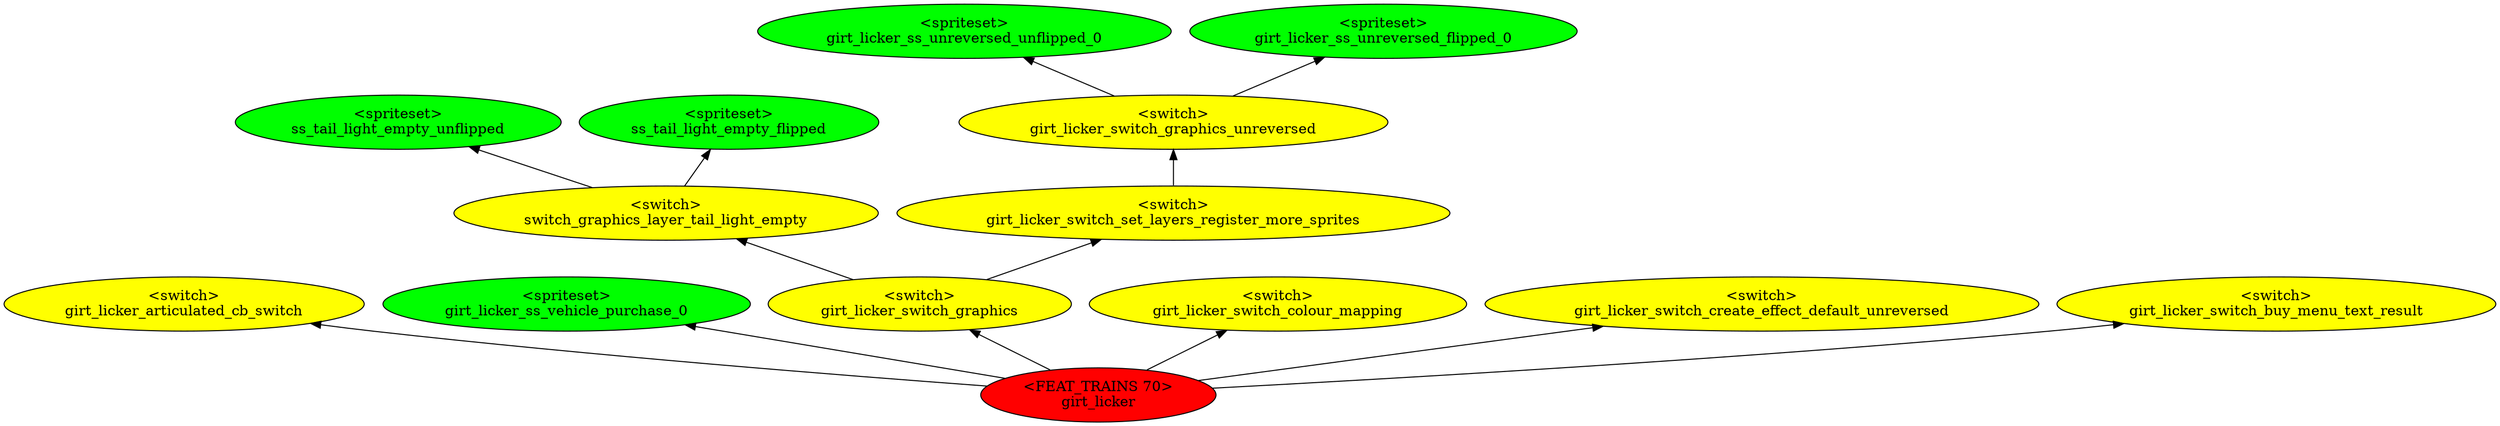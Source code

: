 digraph {
rankdir="BT"
ss_tail_light_empty_unflipped [fillcolor=green style="filled" label="<spriteset>\nss_tail_light_empty_unflipped"]
ss_tail_light_empty_flipped [fillcolor=green style="filled" label="<spriteset>\nss_tail_light_empty_flipped"]
switch_graphics_layer_tail_light_empty [fillcolor=yellow style="filled" label="<switch>\nswitch_graphics_layer_tail_light_empty"]
girt_licker_articulated_cb_switch [fillcolor=yellow style="filled" label="<switch>\ngirt_licker_articulated_cb_switch"]
girt_licker_ss_unreversed_unflipped_0 [fillcolor=green style="filled" label="<spriteset>\ngirt_licker_ss_unreversed_unflipped_0"]
girt_licker_ss_unreversed_flipped_0 [fillcolor=green style="filled" label="<spriteset>\ngirt_licker_ss_unreversed_flipped_0"]
girt_licker_switch_graphics_unreversed [fillcolor=yellow style="filled" label="<switch>\ngirt_licker_switch_graphics_unreversed"]
girt_licker_ss_vehicle_purchase_0 [fillcolor=green style="filled" label="<spriteset>\ngirt_licker_ss_vehicle_purchase_0"]
girt_licker_switch_set_layers_register_more_sprites [fillcolor=yellow style="filled" label="<switch>\ngirt_licker_switch_set_layers_register_more_sprites"]
girt_licker_switch_graphics [fillcolor=yellow style="filled" label="<switch>\ngirt_licker_switch_graphics"]
girt_licker_switch_colour_mapping [fillcolor=yellow style="filled" label="<switch>\ngirt_licker_switch_colour_mapping"]
girt_licker_switch_create_effect_default_unreversed [fillcolor=yellow style="filled" label="<switch>\ngirt_licker_switch_create_effect_default_unreversed"]
girt_licker_switch_buy_menu_text_result [fillcolor=yellow style="filled" label="<switch>\ngirt_licker_switch_buy_menu_text_result"]
girt_licker [fillcolor=red style="filled" label="<FEAT_TRAINS 70>\ngirt_licker"]
girt_licker_switch_graphics->switch_graphics_layer_tail_light_empty
girt_licker_switch_graphics_unreversed->girt_licker_ss_unreversed_unflipped_0
girt_licker->girt_licker_switch_create_effect_default_unreversed
switch_graphics_layer_tail_light_empty->ss_tail_light_empty_flipped
girt_licker->girt_licker_ss_vehicle_purchase_0
girt_licker_switch_graphics->girt_licker_switch_set_layers_register_more_sprites
girt_licker_switch_graphics_unreversed->girt_licker_ss_unreversed_flipped_0
girt_licker->girt_licker_articulated_cb_switch
girt_licker->girt_licker_switch_buy_menu_text_result
switch_graphics_layer_tail_light_empty->ss_tail_light_empty_unflipped
girt_licker->girt_licker_switch_graphics
girt_licker->girt_licker_switch_colour_mapping
girt_licker_switch_set_layers_register_more_sprites->girt_licker_switch_graphics_unreversed
}
